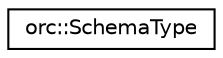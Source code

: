 digraph "Graphical Class Hierarchy"
{
  edge [fontname="Helvetica",fontsize="10",labelfontname="Helvetica",labelfontsize="10"];
  node [fontname="Helvetica",fontsize="10",shape=record];
  rankdir="LR";
  Node0 [label="orc::SchemaType",height=0.2,width=0.4,color="black", fillcolor="white", style="filled",URL="$structorc_1_1SchemaType.html"];
}
